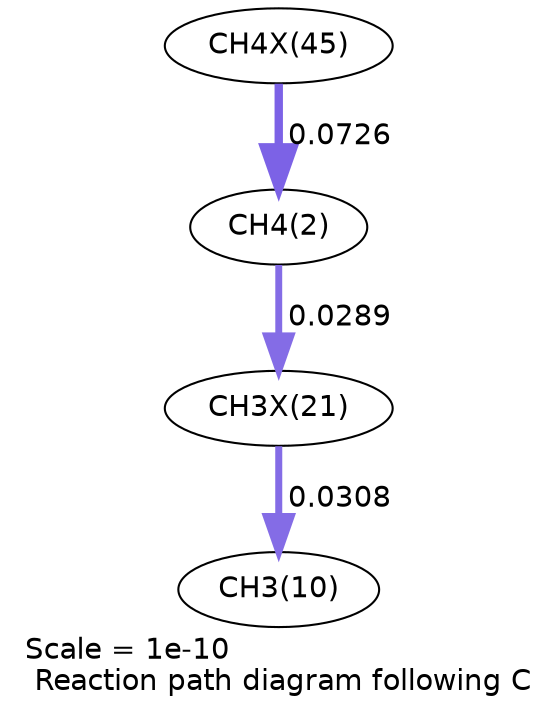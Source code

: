 digraph reaction_paths {
center=1;
s65 -> s4[fontname="Helvetica", penwidth=4.02, arrowsize=2.01, color="0.7, 0.573, 0.9"
, label=" 0.0726"];
s4 -> s57[fontname="Helvetica", penwidth=3.32, arrowsize=1.66, color="0.7, 0.529, 0.9"
, label=" 0.0289"];
s57 -> s12[fontname="Helvetica", penwidth=3.37, arrowsize=1.69, color="0.7, 0.531, 0.9"
, label=" 0.0308"];
s4 [ fontname="Helvetica", label="CH4(2)"];
s12 [ fontname="Helvetica", label="CH3(10)"];
s57 [ fontname="Helvetica", label="CH3X(21)"];
s65 [ fontname="Helvetica", label="CH4X(45)"];
 label = "Scale = 1e-10\l Reaction path diagram following C";
 fontname = "Helvetica";
}
